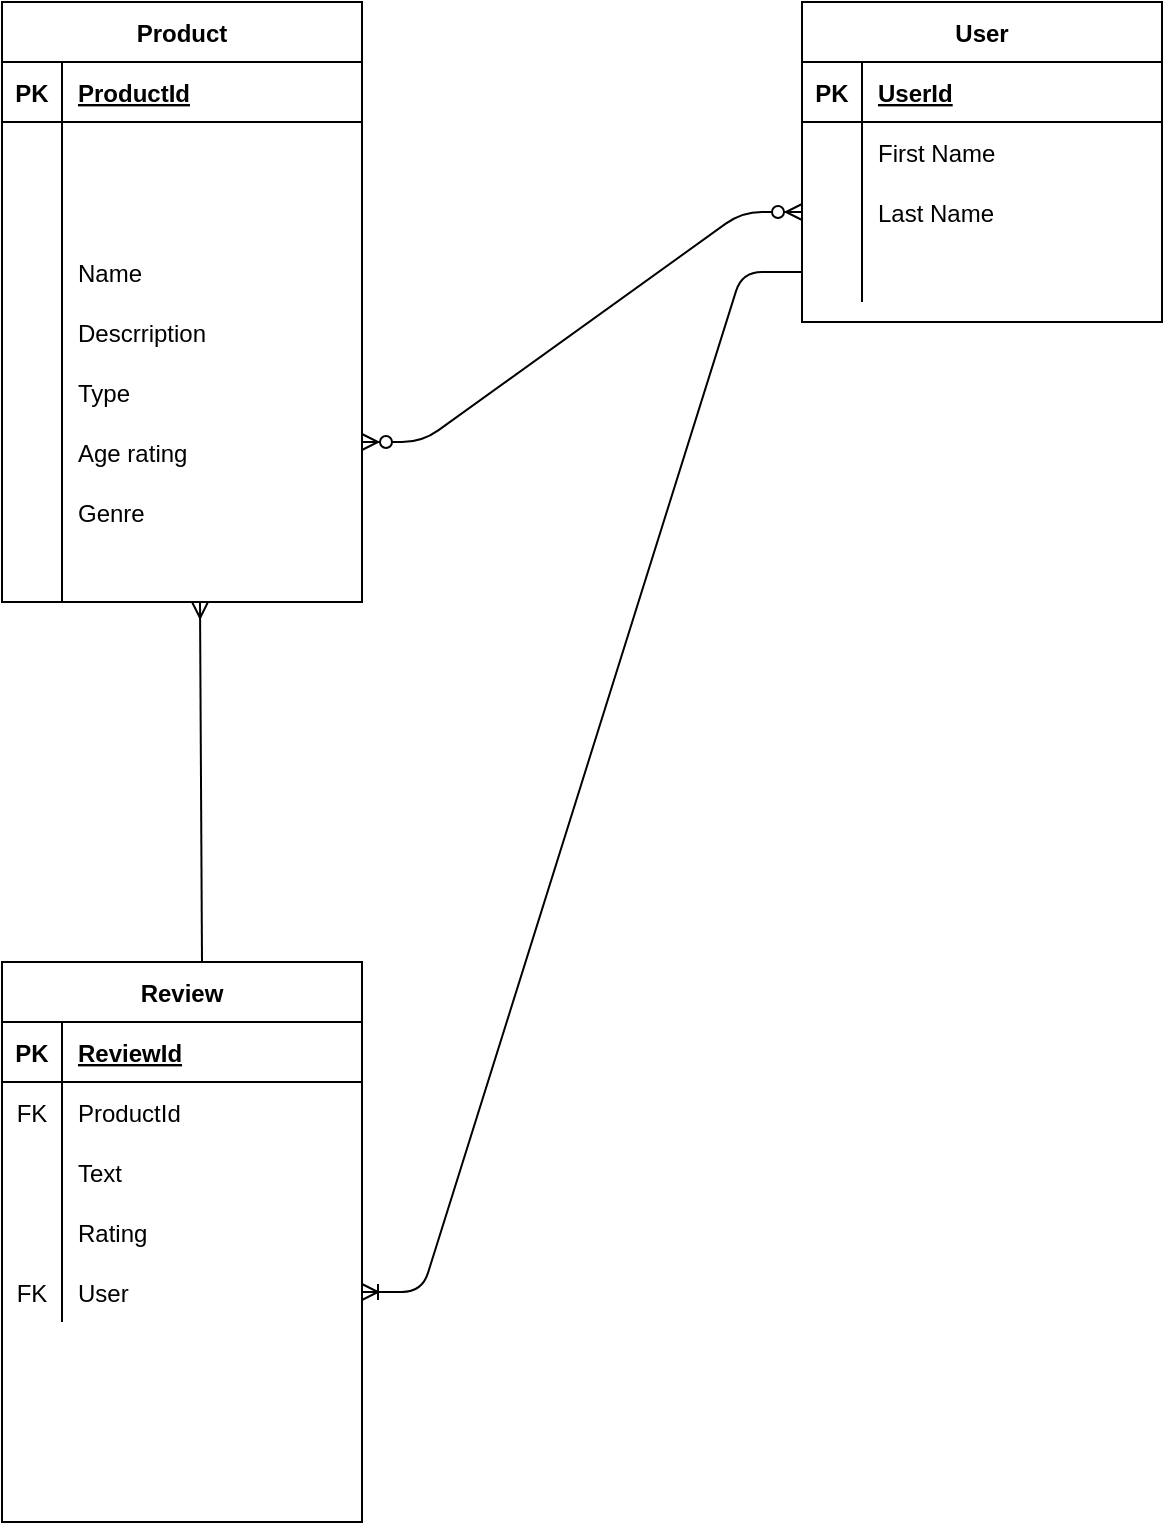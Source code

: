 <mxfile version="14.7.4" type="device"><diagram id="Iz35RHHdsMb0bk1gTUDS" name="Page-1"><mxGraphModel dx="1422" dy="762" grid="1" gridSize="10" guides="1" tooltips="1" connect="1" arrows="1" fold="1" page="1" pageScale="1" pageWidth="850" pageHeight="1100" math="0" shadow="0"><root><mxCell id="0"/><mxCell id="1" parent="0"/><mxCell id="s6uqf1Nx3Vgq8TMuEnKX-1" value="Product" style="shape=table;startSize=30;container=1;collapsible=1;childLayout=tableLayout;fixedRows=1;rowLines=0;fontStyle=1;align=center;resizeLast=1;" vertex="1" parent="1"><mxGeometry x="80" y="80" width="180" height="300" as="geometry"/></mxCell><mxCell id="s6uqf1Nx3Vgq8TMuEnKX-2" value="" style="shape=partialRectangle;collapsible=0;dropTarget=0;pointerEvents=0;fillColor=none;top=0;left=0;bottom=1;right=0;points=[[0,0.5],[1,0.5]];portConstraint=eastwest;" vertex="1" parent="s6uqf1Nx3Vgq8TMuEnKX-1"><mxGeometry y="30" width="180" height="30" as="geometry"/></mxCell><mxCell id="s6uqf1Nx3Vgq8TMuEnKX-3" value="PK" style="shape=partialRectangle;connectable=0;fillColor=none;top=0;left=0;bottom=0;right=0;fontStyle=1;overflow=hidden;" vertex="1" parent="s6uqf1Nx3Vgq8TMuEnKX-2"><mxGeometry width="30" height="30" as="geometry"/></mxCell><mxCell id="s6uqf1Nx3Vgq8TMuEnKX-4" value="ProductId" style="shape=partialRectangle;connectable=0;fillColor=none;top=0;left=0;bottom=0;right=0;align=left;spacingLeft=6;fontStyle=5;overflow=hidden;" vertex="1" parent="s6uqf1Nx3Vgq8TMuEnKX-2"><mxGeometry x="30" width="150" height="30" as="geometry"/></mxCell><mxCell id="s6uqf1Nx3Vgq8TMuEnKX-5" value="" style="shape=partialRectangle;collapsible=0;dropTarget=0;pointerEvents=0;fillColor=none;top=0;left=0;bottom=0;right=0;points=[[0,0.5],[1,0.5]];portConstraint=eastwest;" vertex="1" parent="s6uqf1Nx3Vgq8TMuEnKX-1"><mxGeometry y="60" width="180" height="30" as="geometry"/></mxCell><mxCell id="s6uqf1Nx3Vgq8TMuEnKX-6" value="" style="shape=partialRectangle;connectable=0;fillColor=none;top=0;left=0;bottom=0;right=0;editable=1;overflow=hidden;" vertex="1" parent="s6uqf1Nx3Vgq8TMuEnKX-5"><mxGeometry width="30" height="30" as="geometry"/></mxCell><mxCell id="s6uqf1Nx3Vgq8TMuEnKX-7" value="" style="shape=partialRectangle;connectable=0;fillColor=none;top=0;left=0;bottom=0;right=0;align=left;spacingLeft=6;overflow=hidden;" vertex="1" parent="s6uqf1Nx3Vgq8TMuEnKX-5"><mxGeometry x="30" width="150" height="30" as="geometry"/></mxCell><mxCell id="s6uqf1Nx3Vgq8TMuEnKX-8" value="" style="shape=partialRectangle;collapsible=0;dropTarget=0;pointerEvents=0;fillColor=none;top=0;left=0;bottom=0;right=0;points=[[0,0.5],[1,0.5]];portConstraint=eastwest;" vertex="1" parent="s6uqf1Nx3Vgq8TMuEnKX-1"><mxGeometry y="90" width="180" height="30" as="geometry"/></mxCell><mxCell id="s6uqf1Nx3Vgq8TMuEnKX-9" value="" style="shape=partialRectangle;connectable=0;fillColor=none;top=0;left=0;bottom=0;right=0;editable=1;overflow=hidden;" vertex="1" parent="s6uqf1Nx3Vgq8TMuEnKX-8"><mxGeometry width="30" height="30" as="geometry"/></mxCell><mxCell id="s6uqf1Nx3Vgq8TMuEnKX-10" value="" style="shape=partialRectangle;connectable=0;fillColor=none;top=0;left=0;bottom=0;right=0;align=left;spacingLeft=6;overflow=hidden;" vertex="1" parent="s6uqf1Nx3Vgq8TMuEnKX-8"><mxGeometry x="30" width="150" height="30" as="geometry"/></mxCell><mxCell id="s6uqf1Nx3Vgq8TMuEnKX-11" value="" style="shape=partialRectangle;collapsible=0;dropTarget=0;pointerEvents=0;fillColor=none;top=0;left=0;bottom=0;right=0;points=[[0,0.5],[1,0.5]];portConstraint=eastwest;" vertex="1" parent="s6uqf1Nx3Vgq8TMuEnKX-1"><mxGeometry y="120" width="180" height="30" as="geometry"/></mxCell><mxCell id="s6uqf1Nx3Vgq8TMuEnKX-12" value="" style="shape=partialRectangle;connectable=0;fillColor=none;top=0;left=0;bottom=0;right=0;editable=1;overflow=hidden;" vertex="1" parent="s6uqf1Nx3Vgq8TMuEnKX-11"><mxGeometry width="30" height="30" as="geometry"/></mxCell><mxCell id="s6uqf1Nx3Vgq8TMuEnKX-13" value="Name" style="shape=partialRectangle;connectable=0;fillColor=none;top=0;left=0;bottom=0;right=0;align=left;spacingLeft=6;overflow=hidden;" vertex="1" parent="s6uqf1Nx3Vgq8TMuEnKX-11"><mxGeometry x="30" width="150" height="30" as="geometry"/></mxCell><mxCell id="s6uqf1Nx3Vgq8TMuEnKX-42" value="" style="shape=partialRectangle;collapsible=0;dropTarget=0;pointerEvents=0;fillColor=none;top=0;left=0;bottom=0;right=0;points=[[0,0.5],[1,0.5]];portConstraint=eastwest;" vertex="1" parent="s6uqf1Nx3Vgq8TMuEnKX-1"><mxGeometry y="150" width="180" height="30" as="geometry"/></mxCell><mxCell id="s6uqf1Nx3Vgq8TMuEnKX-43" value="" style="shape=partialRectangle;connectable=0;fillColor=none;top=0;left=0;bottom=0;right=0;editable=1;overflow=hidden;" vertex="1" parent="s6uqf1Nx3Vgq8TMuEnKX-42"><mxGeometry width="30" height="30" as="geometry"/></mxCell><mxCell id="s6uqf1Nx3Vgq8TMuEnKX-44" value="Descrription" style="shape=partialRectangle;connectable=0;fillColor=none;top=0;left=0;bottom=0;right=0;align=left;spacingLeft=6;overflow=hidden;" vertex="1" parent="s6uqf1Nx3Vgq8TMuEnKX-42"><mxGeometry x="30" width="150" height="30" as="geometry"/></mxCell><mxCell id="s6uqf1Nx3Vgq8TMuEnKX-46" value="" style="shape=partialRectangle;collapsible=0;dropTarget=0;pointerEvents=0;fillColor=none;top=0;left=0;bottom=0;right=0;points=[[0,0.5],[1,0.5]];portConstraint=eastwest;" vertex="1" parent="s6uqf1Nx3Vgq8TMuEnKX-1"><mxGeometry y="180" width="180" height="30" as="geometry"/></mxCell><mxCell id="s6uqf1Nx3Vgq8TMuEnKX-47" value="" style="shape=partialRectangle;connectable=0;fillColor=none;top=0;left=0;bottom=0;right=0;editable=1;overflow=hidden;" vertex="1" parent="s6uqf1Nx3Vgq8TMuEnKX-46"><mxGeometry width="30" height="30" as="geometry"/></mxCell><mxCell id="s6uqf1Nx3Vgq8TMuEnKX-48" value="Type" style="shape=partialRectangle;connectable=0;fillColor=none;top=0;left=0;bottom=0;right=0;align=left;spacingLeft=6;overflow=hidden;" vertex="1" parent="s6uqf1Nx3Vgq8TMuEnKX-46"><mxGeometry x="30" width="150" height="30" as="geometry"/></mxCell><mxCell id="s6uqf1Nx3Vgq8TMuEnKX-50" value="" style="shape=partialRectangle;collapsible=0;dropTarget=0;pointerEvents=0;fillColor=none;top=0;left=0;bottom=0;right=0;points=[[0,0.5],[1,0.5]];portConstraint=eastwest;" vertex="1" parent="s6uqf1Nx3Vgq8TMuEnKX-1"><mxGeometry y="210" width="180" height="30" as="geometry"/></mxCell><mxCell id="s6uqf1Nx3Vgq8TMuEnKX-51" value="" style="shape=partialRectangle;connectable=0;fillColor=none;top=0;left=0;bottom=0;right=0;editable=1;overflow=hidden;" vertex="1" parent="s6uqf1Nx3Vgq8TMuEnKX-50"><mxGeometry width="30" height="30" as="geometry"/></mxCell><mxCell id="s6uqf1Nx3Vgq8TMuEnKX-52" value="Age rating" style="shape=partialRectangle;connectable=0;fillColor=none;top=0;left=0;bottom=0;right=0;align=left;spacingLeft=6;overflow=hidden;" vertex="1" parent="s6uqf1Nx3Vgq8TMuEnKX-50"><mxGeometry x="30" width="150" height="30" as="geometry"/></mxCell><mxCell id="s6uqf1Nx3Vgq8TMuEnKX-58" value="" style="shape=partialRectangle;collapsible=0;dropTarget=0;pointerEvents=0;fillColor=none;top=0;left=0;bottom=0;right=0;points=[[0,0.5],[1,0.5]];portConstraint=eastwest;" vertex="1" parent="s6uqf1Nx3Vgq8TMuEnKX-1"><mxGeometry y="240" width="180" height="30" as="geometry"/></mxCell><mxCell id="s6uqf1Nx3Vgq8TMuEnKX-59" value="" style="shape=partialRectangle;connectable=0;fillColor=none;top=0;left=0;bottom=0;right=0;editable=1;overflow=hidden;" vertex="1" parent="s6uqf1Nx3Vgq8TMuEnKX-58"><mxGeometry width="30" height="30" as="geometry"/></mxCell><mxCell id="s6uqf1Nx3Vgq8TMuEnKX-60" value="Genre" style="shape=partialRectangle;connectable=0;fillColor=none;top=0;left=0;bottom=0;right=0;align=left;spacingLeft=6;overflow=hidden;" vertex="1" parent="s6uqf1Nx3Vgq8TMuEnKX-58"><mxGeometry x="30" width="150" height="30" as="geometry"/></mxCell><mxCell id="s6uqf1Nx3Vgq8TMuEnKX-62" value="" style="shape=partialRectangle;collapsible=0;dropTarget=0;pointerEvents=0;fillColor=none;top=0;left=0;bottom=0;right=0;points=[[0,0.5],[1,0.5]];portConstraint=eastwest;" vertex="1" parent="s6uqf1Nx3Vgq8TMuEnKX-1"><mxGeometry y="270" width="180" height="30" as="geometry"/></mxCell><mxCell id="s6uqf1Nx3Vgq8TMuEnKX-63" value="" style="shape=partialRectangle;connectable=0;fillColor=none;top=0;left=0;bottom=0;right=0;editable=1;overflow=hidden;" vertex="1" parent="s6uqf1Nx3Vgq8TMuEnKX-62"><mxGeometry width="30" height="30" as="geometry"/></mxCell><mxCell id="s6uqf1Nx3Vgq8TMuEnKX-64" value="" style="shape=partialRectangle;connectable=0;fillColor=none;top=0;left=0;bottom=0;right=0;align=left;spacingLeft=6;overflow=hidden;" vertex="1" parent="s6uqf1Nx3Vgq8TMuEnKX-62"><mxGeometry x="30" width="150" height="30" as="geometry"/></mxCell><mxCell id="s6uqf1Nx3Vgq8TMuEnKX-14" value="User" style="shape=table;startSize=30;container=1;collapsible=1;childLayout=tableLayout;fixedRows=1;rowLines=0;fontStyle=1;align=center;resizeLast=1;" vertex="1" parent="1"><mxGeometry x="480" y="80" width="180" height="160" as="geometry"/></mxCell><mxCell id="s6uqf1Nx3Vgq8TMuEnKX-15" value="" style="shape=partialRectangle;collapsible=0;dropTarget=0;pointerEvents=0;fillColor=none;top=0;left=0;bottom=1;right=0;points=[[0,0.5],[1,0.5]];portConstraint=eastwest;" vertex="1" parent="s6uqf1Nx3Vgq8TMuEnKX-14"><mxGeometry y="30" width="180" height="30" as="geometry"/></mxCell><mxCell id="s6uqf1Nx3Vgq8TMuEnKX-16" value="PK" style="shape=partialRectangle;connectable=0;fillColor=none;top=0;left=0;bottom=0;right=0;fontStyle=1;overflow=hidden;" vertex="1" parent="s6uqf1Nx3Vgq8TMuEnKX-15"><mxGeometry width="30" height="30" as="geometry"/></mxCell><mxCell id="s6uqf1Nx3Vgq8TMuEnKX-17" value="UserId" style="shape=partialRectangle;connectable=0;fillColor=none;top=0;left=0;bottom=0;right=0;align=left;spacingLeft=6;fontStyle=5;overflow=hidden;" vertex="1" parent="s6uqf1Nx3Vgq8TMuEnKX-15"><mxGeometry x="30" width="150" height="30" as="geometry"/></mxCell><mxCell id="s6uqf1Nx3Vgq8TMuEnKX-18" value="" style="shape=partialRectangle;collapsible=0;dropTarget=0;pointerEvents=0;fillColor=none;top=0;left=0;bottom=0;right=0;points=[[0,0.5],[1,0.5]];portConstraint=eastwest;" vertex="1" parent="s6uqf1Nx3Vgq8TMuEnKX-14"><mxGeometry y="60" width="180" height="30" as="geometry"/></mxCell><mxCell id="s6uqf1Nx3Vgq8TMuEnKX-19" value="" style="shape=partialRectangle;connectable=0;fillColor=none;top=0;left=0;bottom=0;right=0;editable=1;overflow=hidden;" vertex="1" parent="s6uqf1Nx3Vgq8TMuEnKX-18"><mxGeometry width="30" height="30" as="geometry"/></mxCell><mxCell id="s6uqf1Nx3Vgq8TMuEnKX-20" value="First Name" style="shape=partialRectangle;connectable=0;fillColor=none;top=0;left=0;bottom=0;right=0;align=left;spacingLeft=6;overflow=hidden;" vertex="1" parent="s6uqf1Nx3Vgq8TMuEnKX-18"><mxGeometry x="30" width="150" height="30" as="geometry"/></mxCell><mxCell id="s6uqf1Nx3Vgq8TMuEnKX-21" value="" style="shape=partialRectangle;collapsible=0;dropTarget=0;pointerEvents=0;fillColor=none;top=0;left=0;bottom=0;right=0;points=[[0,0.5],[1,0.5]];portConstraint=eastwest;" vertex="1" parent="s6uqf1Nx3Vgq8TMuEnKX-14"><mxGeometry y="90" width="180" height="30" as="geometry"/></mxCell><mxCell id="s6uqf1Nx3Vgq8TMuEnKX-22" value="" style="shape=partialRectangle;connectable=0;fillColor=none;top=0;left=0;bottom=0;right=0;editable=1;overflow=hidden;" vertex="1" parent="s6uqf1Nx3Vgq8TMuEnKX-21"><mxGeometry width="30" height="30" as="geometry"/></mxCell><mxCell id="s6uqf1Nx3Vgq8TMuEnKX-23" value="Last Name" style="shape=partialRectangle;connectable=0;fillColor=none;top=0;left=0;bottom=0;right=0;align=left;spacingLeft=6;overflow=hidden;" vertex="1" parent="s6uqf1Nx3Vgq8TMuEnKX-21"><mxGeometry x="30" width="150" height="30" as="geometry"/></mxCell><mxCell id="s6uqf1Nx3Vgq8TMuEnKX-24" value="" style="shape=partialRectangle;collapsible=0;dropTarget=0;pointerEvents=0;fillColor=none;top=0;left=0;bottom=0;right=0;points=[[0,0.5],[1,0.5]];portConstraint=eastwest;" vertex="1" parent="s6uqf1Nx3Vgq8TMuEnKX-14"><mxGeometry y="120" width="180" height="30" as="geometry"/></mxCell><mxCell id="s6uqf1Nx3Vgq8TMuEnKX-25" value="" style="shape=partialRectangle;connectable=0;fillColor=none;top=0;left=0;bottom=0;right=0;editable=1;overflow=hidden;" vertex="1" parent="s6uqf1Nx3Vgq8TMuEnKX-24"><mxGeometry width="30" height="30" as="geometry"/></mxCell><mxCell id="s6uqf1Nx3Vgq8TMuEnKX-26" value="" style="shape=partialRectangle;connectable=0;fillColor=none;top=0;left=0;bottom=0;right=0;align=left;spacingLeft=6;overflow=hidden;" vertex="1" parent="s6uqf1Nx3Vgq8TMuEnKX-24"><mxGeometry x="30" width="150" height="30" as="geometry"/></mxCell><mxCell id="s6uqf1Nx3Vgq8TMuEnKX-27" value="Review" style="shape=table;startSize=30;container=1;collapsible=1;childLayout=tableLayout;fixedRows=1;rowLines=0;fontStyle=1;align=center;resizeLast=1;" vertex="1" parent="1"><mxGeometry x="80" y="560" width="180" height="280" as="geometry"/></mxCell><mxCell id="s6uqf1Nx3Vgq8TMuEnKX-28" value="" style="shape=partialRectangle;collapsible=0;dropTarget=0;pointerEvents=0;fillColor=none;top=0;left=0;bottom=1;right=0;points=[[0,0.5],[1,0.5]];portConstraint=eastwest;" vertex="1" parent="s6uqf1Nx3Vgq8TMuEnKX-27"><mxGeometry y="30" width="180" height="30" as="geometry"/></mxCell><mxCell id="s6uqf1Nx3Vgq8TMuEnKX-29" value="PK" style="shape=partialRectangle;connectable=0;fillColor=none;top=0;left=0;bottom=0;right=0;fontStyle=1;overflow=hidden;" vertex="1" parent="s6uqf1Nx3Vgq8TMuEnKX-28"><mxGeometry width="30" height="30" as="geometry"/></mxCell><mxCell id="s6uqf1Nx3Vgq8TMuEnKX-30" value="ReviewId" style="shape=partialRectangle;connectable=0;fillColor=none;top=0;left=0;bottom=0;right=0;align=left;spacingLeft=6;fontStyle=5;overflow=hidden;" vertex="1" parent="s6uqf1Nx3Vgq8TMuEnKX-28"><mxGeometry x="30" width="150" height="30" as="geometry"/></mxCell><mxCell id="s6uqf1Nx3Vgq8TMuEnKX-31" value="" style="shape=partialRectangle;collapsible=0;dropTarget=0;pointerEvents=0;fillColor=none;top=0;left=0;bottom=0;right=0;points=[[0,0.5],[1,0.5]];portConstraint=eastwest;" vertex="1" parent="s6uqf1Nx3Vgq8TMuEnKX-27"><mxGeometry y="60" width="180" height="30" as="geometry"/></mxCell><mxCell id="s6uqf1Nx3Vgq8TMuEnKX-32" value="FK" style="shape=partialRectangle;connectable=0;fillColor=none;top=0;left=0;bottom=0;right=0;editable=1;overflow=hidden;" vertex="1" parent="s6uqf1Nx3Vgq8TMuEnKX-31"><mxGeometry width="30" height="30" as="geometry"/></mxCell><mxCell id="s6uqf1Nx3Vgq8TMuEnKX-33" value="ProductId" style="shape=partialRectangle;connectable=0;fillColor=none;top=0;left=0;bottom=0;right=0;align=left;spacingLeft=6;overflow=hidden;" vertex="1" parent="s6uqf1Nx3Vgq8TMuEnKX-31"><mxGeometry x="30" width="150" height="30" as="geometry"/></mxCell><mxCell id="s6uqf1Nx3Vgq8TMuEnKX-34" value="" style="shape=partialRectangle;collapsible=0;dropTarget=0;pointerEvents=0;fillColor=none;top=0;left=0;bottom=0;right=0;points=[[0,0.5],[1,0.5]];portConstraint=eastwest;" vertex="1" parent="s6uqf1Nx3Vgq8TMuEnKX-27"><mxGeometry y="90" width="180" height="30" as="geometry"/></mxCell><mxCell id="s6uqf1Nx3Vgq8TMuEnKX-35" value="" style="shape=partialRectangle;connectable=0;fillColor=none;top=0;left=0;bottom=0;right=0;editable=1;overflow=hidden;" vertex="1" parent="s6uqf1Nx3Vgq8TMuEnKX-34"><mxGeometry width="30" height="30" as="geometry"/></mxCell><mxCell id="s6uqf1Nx3Vgq8TMuEnKX-36" value="Text" style="shape=partialRectangle;connectable=0;fillColor=none;top=0;left=0;bottom=0;right=0;align=left;spacingLeft=6;overflow=hidden;" vertex="1" parent="s6uqf1Nx3Vgq8TMuEnKX-34"><mxGeometry x="30" width="150" height="30" as="geometry"/></mxCell><mxCell id="s6uqf1Nx3Vgq8TMuEnKX-37" value="" style="shape=partialRectangle;collapsible=0;dropTarget=0;pointerEvents=0;fillColor=none;top=0;left=0;bottom=0;right=0;points=[[0,0.5],[1,0.5]];portConstraint=eastwest;" vertex="1" parent="s6uqf1Nx3Vgq8TMuEnKX-27"><mxGeometry y="120" width="180" height="30" as="geometry"/></mxCell><mxCell id="s6uqf1Nx3Vgq8TMuEnKX-38" value="" style="shape=partialRectangle;connectable=0;fillColor=none;top=0;left=0;bottom=0;right=0;editable=1;overflow=hidden;" vertex="1" parent="s6uqf1Nx3Vgq8TMuEnKX-37"><mxGeometry width="30" height="30" as="geometry"/></mxCell><mxCell id="s6uqf1Nx3Vgq8TMuEnKX-39" value="Rating" style="shape=partialRectangle;connectable=0;fillColor=none;top=0;left=0;bottom=0;right=0;align=left;spacingLeft=6;overflow=hidden;" vertex="1" parent="s6uqf1Nx3Vgq8TMuEnKX-37"><mxGeometry x="30" width="150" height="30" as="geometry"/></mxCell><mxCell id="s6uqf1Nx3Vgq8TMuEnKX-70" value="" style="shape=partialRectangle;collapsible=0;dropTarget=0;pointerEvents=0;fillColor=none;top=0;left=0;bottom=0;right=0;points=[[0,0.5],[1,0.5]];portConstraint=eastwest;" vertex="1" parent="s6uqf1Nx3Vgq8TMuEnKX-27"><mxGeometry y="150" width="180" height="30" as="geometry"/></mxCell><mxCell id="s6uqf1Nx3Vgq8TMuEnKX-71" value="FK" style="shape=partialRectangle;connectable=0;fillColor=none;top=0;left=0;bottom=0;right=0;editable=1;overflow=hidden;" vertex="1" parent="s6uqf1Nx3Vgq8TMuEnKX-70"><mxGeometry width="30" height="30" as="geometry"/></mxCell><mxCell id="s6uqf1Nx3Vgq8TMuEnKX-72" value="User" style="shape=partialRectangle;connectable=0;fillColor=none;top=0;left=0;bottom=0;right=0;align=left;spacingLeft=6;overflow=hidden;" vertex="1" parent="s6uqf1Nx3Vgq8TMuEnKX-70"><mxGeometry x="30" width="150" height="30" as="geometry"/></mxCell><mxCell id="s6uqf1Nx3Vgq8TMuEnKX-66" value="" style="edgeStyle=entityRelationEdgeStyle;fontSize=12;html=1;endArrow=ERzeroToMany;endFill=1;startArrow=ERzeroToMany;entryX=0;entryY=0.5;entryDx=0;entryDy=0;" edge="1" parent="1" target="s6uqf1Nx3Vgq8TMuEnKX-21"><mxGeometry width="100" height="100" relative="1" as="geometry"><mxPoint x="260" y="300" as="sourcePoint"/><mxPoint x="360" y="200" as="targetPoint"/></mxGeometry></mxCell><mxCell id="s6uqf1Nx3Vgq8TMuEnKX-67" value="" style="fontSize=12;html=1;endArrow=ERmany;entryX=0.55;entryY=1;entryDx=0;entryDy=0;entryPerimeter=0;" edge="1" parent="1" target="s6uqf1Nx3Vgq8TMuEnKX-62"><mxGeometry width="100" height="100" relative="1" as="geometry"><mxPoint x="180" y="560" as="sourcePoint"/><mxPoint x="180" y="500" as="targetPoint"/></mxGeometry></mxCell><mxCell id="s6uqf1Nx3Vgq8TMuEnKX-74" value="" style="edgeStyle=entityRelationEdgeStyle;fontSize=12;html=1;endArrow=ERoneToMany;exitX=0;exitY=0.5;exitDx=0;exitDy=0;" edge="1" parent="1" source="s6uqf1Nx3Vgq8TMuEnKX-24" target="s6uqf1Nx3Vgq8TMuEnKX-70"><mxGeometry width="100" height="100" relative="1" as="geometry"><mxPoint x="440" y="480" as="sourcePoint"/><mxPoint x="540" y="380" as="targetPoint"/></mxGeometry></mxCell></root></mxGraphModel></diagram></mxfile>